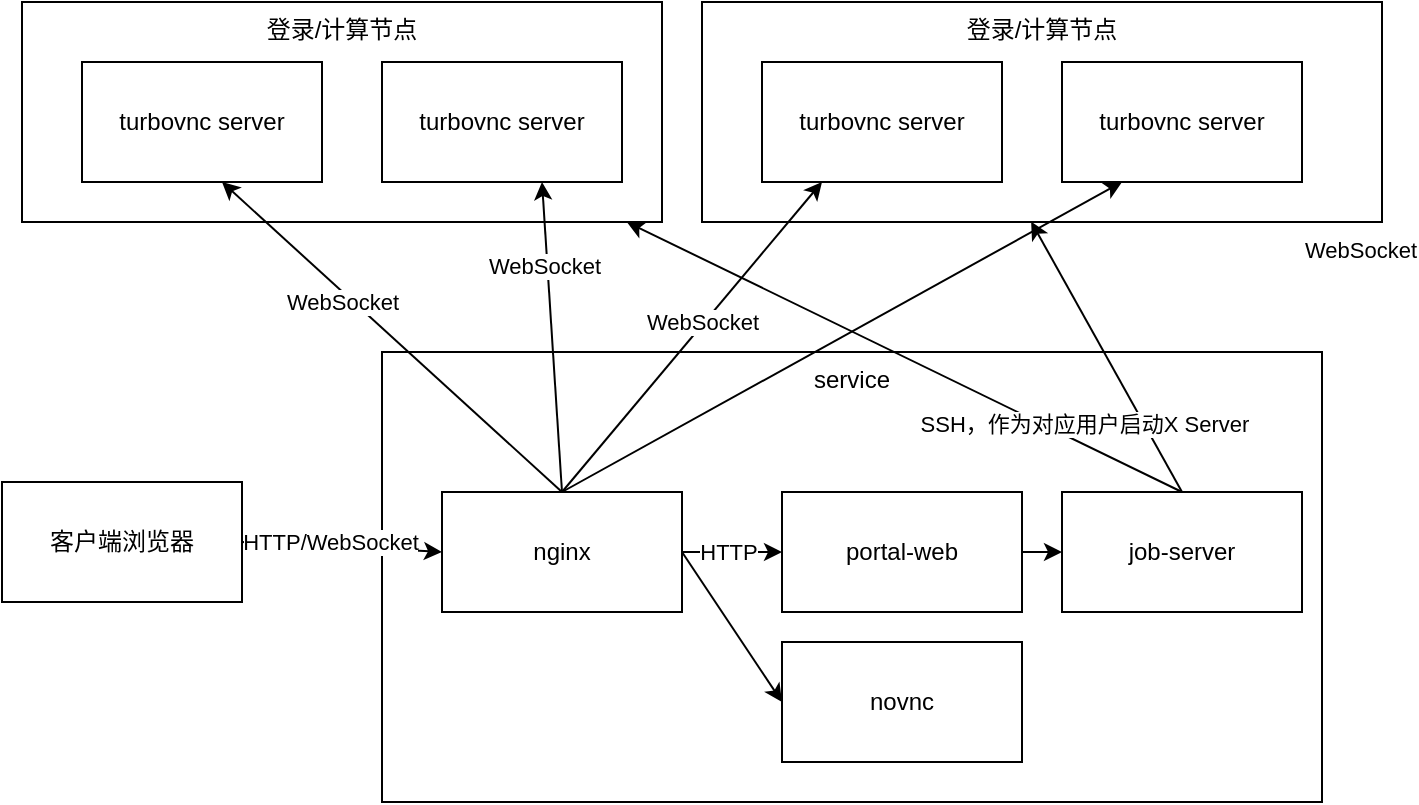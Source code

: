 <mxfile>
    <diagram id="Pjbi3EagdmSRB1L1AeHt" name="Page-1">
        <mxGraphModel dx="886" dy="716" grid="1" gridSize="10" guides="1" tooltips="1" connect="1" arrows="1" fold="1" page="1" pageScale="1" pageWidth="827" pageHeight="1169" math="0" shadow="0">
            <root>
                <mxCell id="0"/>
                <mxCell id="1" parent="0"/>
                <mxCell id="24" value="service" style="rounded=0;whiteSpace=wrap;html=1;fillColor=none;verticalAlign=top;" parent="1" vertex="1">
                    <mxGeometry x="330" y="515" width="470" height="225" as="geometry"/>
                </mxCell>
                <mxCell id="2" value="登录/计算节点" style="rounded=0;whiteSpace=wrap;html=1;fillColor=none;verticalAlign=top;" parent="1" vertex="1">
                    <mxGeometry x="150" y="340" width="320" height="110" as="geometry"/>
                </mxCell>
                <mxCell id="5" style="edgeStyle=none;html=1;exitX=1;exitY=0.5;exitDx=0;exitDy=0;entryX=0;entryY=0.5;entryDx=0;entryDy=0;" parent="1" source="3" target="7" edge="1">
                    <mxGeometry relative="1" as="geometry">
                        <mxPoint x="180" y="420" as="targetPoint"/>
                    </mxGeometry>
                </mxCell>
                <mxCell id="10" value="HTTP/WebSocket" style="edgeLabel;html=1;align=center;verticalAlign=middle;resizable=0;points=[];" parent="5" vertex="1" connectable="0">
                    <mxGeometry x="-0.209" y="-2" relative="1" as="geometry">
                        <mxPoint x="4" y="-4" as="offset"/>
                    </mxGeometry>
                </mxCell>
                <mxCell id="3" value="客户端浏览器" style="whiteSpace=wrap;html=1;fillColor=none;" parent="1" vertex="1">
                    <mxGeometry x="140" y="580" width="120" height="60" as="geometry"/>
                </mxCell>
                <mxCell id="18" style="edgeStyle=none;html=1;exitX=1;exitY=0.5;exitDx=0;exitDy=0;entryX=0;entryY=0.5;entryDx=0;entryDy=0;" parent="1" source="7" target="15" edge="1">
                    <mxGeometry relative="1" as="geometry"/>
                </mxCell>
                <mxCell id="19" value="HTTP" style="edgeLabel;html=1;align=center;verticalAlign=middle;resizable=0;points=[];" parent="18" vertex="1" connectable="0">
                    <mxGeometry x="-0.491" y="-3" relative="1" as="geometry">
                        <mxPoint x="10" y="-3" as="offset"/>
                    </mxGeometry>
                </mxCell>
                <mxCell id="25" style="edgeStyle=none;html=1;exitX=0.5;exitY=0;exitDx=0;exitDy=0;entryX=0.5;entryY=1;entryDx=0;entryDy=0;" parent="1" source="7" edge="1">
                    <mxGeometry relative="1" as="geometry">
                        <mxPoint x="250" y="430" as="targetPoint"/>
                    </mxGeometry>
                </mxCell>
                <mxCell id="26" value="WebSocket" style="edgeLabel;html=1;align=center;verticalAlign=middle;resizable=0;points=[];" parent="25" vertex="1" connectable="0">
                    <mxGeometry x="-0.305" y="1" relative="1" as="geometry">
                        <mxPoint x="-50" y="-42" as="offset"/>
                    </mxGeometry>
                </mxCell>
                <mxCell id="32" style="edgeStyle=none;html=1;exitX=0.5;exitY=0;exitDx=0;exitDy=0;entryX=0.25;entryY=1;entryDx=0;entryDy=0;" parent="1" source="7" target="63" edge="1">
                    <mxGeometry relative="1" as="geometry">
                        <mxPoint x="660" y="430" as="targetPoint"/>
                    </mxGeometry>
                </mxCell>
                <mxCell id="33" value="WebSocket" style="edgeLabel;html=1;align=center;verticalAlign=middle;resizable=0;points=[];" parent="32" vertex="1" connectable="0">
                    <mxGeometry x="0.152" y="1" relative="1" as="geometry">
                        <mxPoint x="-4" y="5" as="offset"/>
                    </mxGeometry>
                </mxCell>
                <mxCell id="48" style="edgeStyle=none;html=1;exitX=0.5;exitY=0;exitDx=0;exitDy=0;entryX=0.25;entryY=1;entryDx=0;entryDy=0;" parent="1" source="7" edge="1">
                    <mxGeometry relative="1" as="geometry">
                        <mxPoint x="410" y="430" as="targetPoint"/>
                    </mxGeometry>
                </mxCell>
                <mxCell id="49" value="WebSocket" style="edgeLabel;html=1;align=center;verticalAlign=middle;resizable=0;points=[];" parent="48" vertex="1" connectable="0">
                    <mxGeometry x="0.465" y="2" relative="1" as="geometry">
                        <mxPoint as="offset"/>
                    </mxGeometry>
                </mxCell>
                <mxCell id="67" style="edgeStyle=none;html=1;exitX=0.5;exitY=0;exitDx=0;exitDy=0;entryX=0.25;entryY=1;entryDx=0;entryDy=0;" parent="1" source="7" target="64" edge="1">
                    <mxGeometry relative="1" as="geometry">
                        <mxPoint x="790" y="430" as="targetPoint"/>
                    </mxGeometry>
                </mxCell>
                <mxCell id="72" style="edgeStyle=none;html=1;exitX=1;exitY=0.5;exitDx=0;exitDy=0;entryX=0;entryY=0.5;entryDx=0;entryDy=0;" edge="1" parent="1" source="7" target="71">
                    <mxGeometry relative="1" as="geometry"/>
                </mxCell>
                <mxCell id="7" value="nginx" style="rounded=0;whiteSpace=wrap;html=1;fillColor=none;" parent="1" vertex="1">
                    <mxGeometry x="360" y="585" width="120" height="60" as="geometry"/>
                </mxCell>
                <mxCell id="12" value="turbovnc server" style="rounded=0;whiteSpace=wrap;html=1;fillColor=none;" parent="1" vertex="1">
                    <mxGeometry x="180" y="370" width="120" height="60" as="geometry"/>
                </mxCell>
                <mxCell id="70" style="edgeStyle=none;html=1;exitX=1;exitY=0.5;exitDx=0;exitDy=0;entryX=0;entryY=0.5;entryDx=0;entryDy=0;" edge="1" parent="1" source="15" target="69">
                    <mxGeometry relative="1" as="geometry"/>
                </mxCell>
                <mxCell id="15" value="portal-web" style="rounded=0;whiteSpace=wrap;html=1;fillColor=none;" parent="1" vertex="1">
                    <mxGeometry x="530" y="585" width="120" height="60" as="geometry"/>
                </mxCell>
                <mxCell id="40" style="edgeStyle=none;html=1;exitX=0.5;exitY=0;exitDx=0;exitDy=0;entryX=0.945;entryY=1;entryDx=0;entryDy=0;entryPerimeter=0;" parent="1" source="69" target="2" edge="1">
                    <mxGeometry relative="1" as="geometry">
                        <mxPoint x="630" y="555" as="sourcePoint"/>
                    </mxGeometry>
                </mxCell>
                <mxCell id="41" style="edgeStyle=none;html=1;exitX=0.5;exitY=0;exitDx=0;exitDy=0;entryX=0.484;entryY=0.998;entryDx=0;entryDy=0;entryPerimeter=0;" parent="1" source="69" target="58" edge="1">
                    <mxGeometry relative="1" as="geometry">
                        <mxPoint x="731.29" y="481.4" as="targetPoint"/>
                        <mxPoint x="630" y="555" as="sourcePoint"/>
                    </mxGeometry>
                </mxCell>
                <mxCell id="42" value="SSH，作为对应用户启动X Server" style="edgeLabel;html=1;align=center;verticalAlign=middle;resizable=0;points=[];" parent="41" vertex="1" connectable="0">
                    <mxGeometry x="-0.19" y="-1" relative="1" as="geometry">
                        <mxPoint x="-20" y="21" as="offset"/>
                    </mxGeometry>
                </mxCell>
                <mxCell id="45" value="turbovnc server" style="rounded=0;whiteSpace=wrap;html=1;fillColor=none;" parent="1" vertex="1">
                    <mxGeometry x="330" y="370" width="120" height="60" as="geometry"/>
                </mxCell>
                <mxCell id="58" value="登录/计算节点" style="rounded=0;whiteSpace=wrap;html=1;fillColor=none;verticalAlign=top;" parent="1" vertex="1">
                    <mxGeometry x="490" y="340" width="340" height="110" as="geometry"/>
                </mxCell>
                <mxCell id="62" value="WebSocket" style="edgeLabel;html=1;align=center;verticalAlign=middle;resizable=0;points=[];" parent="1" vertex="1" connectable="0">
                    <mxGeometry x="819.069" y="463.444" as="geometry"/>
                </mxCell>
                <mxCell id="63" value="turbovnc server" style="rounded=0;whiteSpace=wrap;html=1;fillColor=none;" parent="1" vertex="1">
                    <mxGeometry x="520" y="370" width="120" height="60" as="geometry"/>
                </mxCell>
                <mxCell id="64" value="turbovnc server" style="rounded=0;whiteSpace=wrap;html=1;fillColor=none;" parent="1" vertex="1">
                    <mxGeometry x="670" y="370" width="120" height="60" as="geometry"/>
                </mxCell>
                <mxCell id="69" value="job-server" style="rounded=0;whiteSpace=wrap;html=1;fillColor=none;" vertex="1" parent="1">
                    <mxGeometry x="670" y="585" width="120" height="60" as="geometry"/>
                </mxCell>
                <mxCell id="71" value="novnc" style="rounded=0;whiteSpace=wrap;html=1;fillColor=none;" vertex="1" parent="1">
                    <mxGeometry x="530" y="660" width="120" height="60" as="geometry"/>
                </mxCell>
            </root>
        </mxGraphModel>
    </diagram>
</mxfile>
